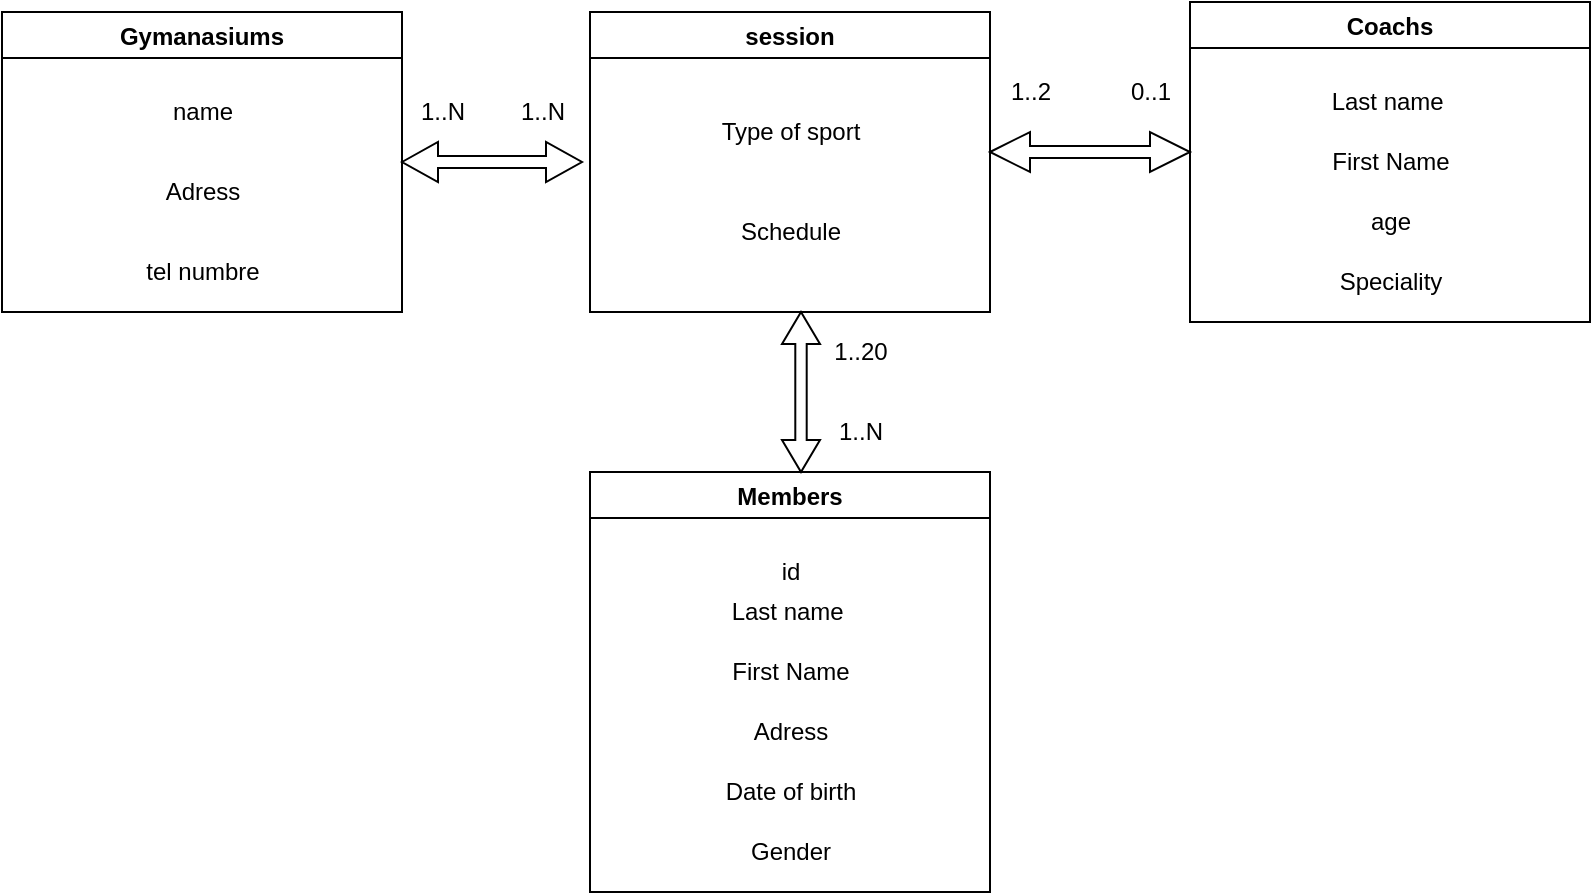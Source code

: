 <mxfile>
    <diagram id="kmfN2M2GHViGRoeUSALo" name="Page-1">
        <mxGraphModel dx="820" dy="575" grid="1" gridSize="10" guides="1" tooltips="1" connect="1" arrows="1" fold="1" page="1" pageScale="1" pageWidth="827" pageHeight="1169" math="0" shadow="0">
            <root>
                <mxCell id="0"/>
                <mxCell id="1" parent="0"/>
                <mxCell id="3" value="Gymanasiums" style="swimlane;" vertex="1" parent="1">
                    <mxGeometry x="20" y="50" width="200" height="150" as="geometry"/>
                </mxCell>
                <mxCell id="6" value="name" style="text;html=1;align=center;verticalAlign=middle;resizable=0;points=[];autosize=1;strokeColor=none;" vertex="1" parent="3">
                    <mxGeometry x="75" y="40" width="50" height="20" as="geometry"/>
                </mxCell>
                <mxCell id="7" value="Adress" style="text;html=1;align=center;verticalAlign=middle;resizable=0;points=[];autosize=1;strokeColor=none;" vertex="1" parent="3">
                    <mxGeometry x="75" y="80" width="50" height="20" as="geometry"/>
                </mxCell>
                <mxCell id="8" value="tel numbre" style="text;html=1;align=center;verticalAlign=middle;resizable=0;points=[];autosize=1;strokeColor=none;" vertex="1" parent="3">
                    <mxGeometry x="65" y="120" width="70" height="20" as="geometry"/>
                </mxCell>
                <mxCell id="38" style="edgeStyle=none;html=1;exitX=0;exitY=0.5;exitDx=0;exitDy=0;" edge="1" parent="1" source="16">
                    <mxGeometry relative="1" as="geometry">
                        <mxPoint x="314" y="125" as="targetPoint"/>
                    </mxGeometry>
                </mxCell>
                <mxCell id="16" value="session" style="swimlane;" vertex="1" parent="1">
                    <mxGeometry x="314" y="50" width="200" height="150" as="geometry"/>
                </mxCell>
                <mxCell id="18" value="Type of sport" style="text;html=1;align=center;verticalAlign=middle;resizable=0;points=[];autosize=1;strokeColor=none;" vertex="1" parent="16">
                    <mxGeometry x="55" y="50" width="90" height="20" as="geometry"/>
                </mxCell>
                <mxCell id="19" value="Schedule" style="text;html=1;align=center;verticalAlign=middle;resizable=0;points=[];autosize=1;strokeColor=none;" vertex="1" parent="16">
                    <mxGeometry x="65" y="100" width="70" height="20" as="geometry"/>
                </mxCell>
                <mxCell id="22" value="Coachs" style="swimlane;" vertex="1" parent="1">
                    <mxGeometry x="614" y="45" width="200" height="160" as="geometry"/>
                </mxCell>
                <mxCell id="23" value="Last name&amp;nbsp;" style="text;html=1;align=center;verticalAlign=middle;resizable=0;points=[];autosize=1;strokeColor=none;" vertex="1" parent="22">
                    <mxGeometry x="65" y="40" width="70" height="20" as="geometry"/>
                </mxCell>
                <mxCell id="24" value="age" style="text;html=1;align=center;verticalAlign=middle;resizable=0;points=[];autosize=1;strokeColor=none;" vertex="1" parent="22">
                    <mxGeometry x="80" y="100" width="40" height="20" as="geometry"/>
                </mxCell>
                <mxCell id="25" value="First Name" style="text;html=1;align=center;verticalAlign=middle;resizable=0;points=[];autosize=1;strokeColor=none;" vertex="1" parent="22">
                    <mxGeometry x="65" y="70" width="70" height="20" as="geometry"/>
                </mxCell>
                <mxCell id="27" value="Speciality" style="text;html=1;align=center;verticalAlign=middle;resizable=0;points=[];autosize=1;strokeColor=none;" vertex="1" parent="22">
                    <mxGeometry x="65" y="130" width="70" height="20" as="geometry"/>
                </mxCell>
                <mxCell id="29" value="Members" style="swimlane;" vertex="1" parent="1">
                    <mxGeometry x="314" y="280" width="200" height="210" as="geometry"/>
                </mxCell>
                <mxCell id="30" value="Last name&amp;nbsp;" style="text;html=1;align=center;verticalAlign=middle;resizable=0;points=[];autosize=1;strokeColor=none;" vertex="1" parent="29">
                    <mxGeometry x="65" y="60" width="70" height="20" as="geometry"/>
                </mxCell>
                <mxCell id="31" value="Adress" style="text;html=1;align=center;verticalAlign=middle;resizable=0;points=[];autosize=1;strokeColor=none;" vertex="1" parent="29">
                    <mxGeometry x="75" y="120" width="50" height="20" as="geometry"/>
                </mxCell>
                <mxCell id="32" value="First Name" style="text;html=1;align=center;verticalAlign=middle;resizable=0;points=[];autosize=1;strokeColor=none;" vertex="1" parent="29">
                    <mxGeometry x="65" y="90" width="70" height="20" as="geometry"/>
                </mxCell>
                <mxCell id="33" value="Date of birth" style="text;html=1;align=center;verticalAlign=middle;resizable=0;points=[];autosize=1;strokeColor=none;" vertex="1" parent="29">
                    <mxGeometry x="60" y="150" width="80" height="20" as="geometry"/>
                </mxCell>
                <mxCell id="35" value="Gender" style="text;html=1;align=center;verticalAlign=middle;resizable=0;points=[];autosize=1;strokeColor=none;" vertex="1" parent="29">
                    <mxGeometry x="70" y="180" width="60" height="20" as="geometry"/>
                </mxCell>
                <mxCell id="34" value="id" style="text;html=1;align=center;verticalAlign=middle;resizable=0;points=[];autosize=1;strokeColor=none;" vertex="1" parent="1">
                    <mxGeometry x="399" y="320" width="30" height="20" as="geometry"/>
                </mxCell>
                <mxCell id="36" value="" style="shape=doubleArrow;whiteSpace=wrap;html=1;" vertex="1" parent="1">
                    <mxGeometry x="220" y="115" width="90" height="20" as="geometry"/>
                </mxCell>
                <mxCell id="39" value="" style="shape=doubleArrow;whiteSpace=wrap;html=1;" vertex="1" parent="1">
                    <mxGeometry x="514" y="110" width="100" height="20" as="geometry"/>
                </mxCell>
                <mxCell id="40" value="" style="shape=doubleArrow;direction=south;whiteSpace=wrap;html=1;" vertex="1" parent="1">
                    <mxGeometry x="410" y="200" width="19" height="80" as="geometry"/>
                </mxCell>
                <mxCell id="41" value="1..N" style="text;html=1;align=center;verticalAlign=middle;resizable=0;points=[];autosize=1;strokeColor=none;" vertex="1" parent="1">
                    <mxGeometry x="220" y="90" width="40" height="20" as="geometry"/>
                </mxCell>
                <mxCell id="42" value="1..N" style="text;html=1;align=center;verticalAlign=middle;resizable=0;points=[];autosize=1;strokeColor=none;" vertex="1" parent="1">
                    <mxGeometry x="270" y="90" width="40" height="20" as="geometry"/>
                </mxCell>
                <mxCell id="44" value="0..1" style="text;html=1;align=center;verticalAlign=middle;resizable=0;points=[];autosize=1;strokeColor=none;" vertex="1" parent="1">
                    <mxGeometry x="574" y="80" width="40" height="20" as="geometry"/>
                </mxCell>
                <mxCell id="45" value="1..2" style="text;html=1;align=center;verticalAlign=middle;resizable=0;points=[];autosize=1;strokeColor=none;" vertex="1" parent="1">
                    <mxGeometry x="514" y="80" width="40" height="20" as="geometry"/>
                </mxCell>
                <mxCell id="46" value="1..20" style="text;html=1;align=center;verticalAlign=middle;resizable=0;points=[];autosize=1;strokeColor=none;" vertex="1" parent="1">
                    <mxGeometry x="429" y="210" width="40" height="20" as="geometry"/>
                </mxCell>
                <mxCell id="47" value="1..N" style="text;html=1;align=center;verticalAlign=middle;resizable=0;points=[];autosize=1;strokeColor=none;" vertex="1" parent="1">
                    <mxGeometry x="429" y="250" width="40" height="20" as="geometry"/>
                </mxCell>
            </root>
        </mxGraphModel>
    </diagram>
</mxfile>